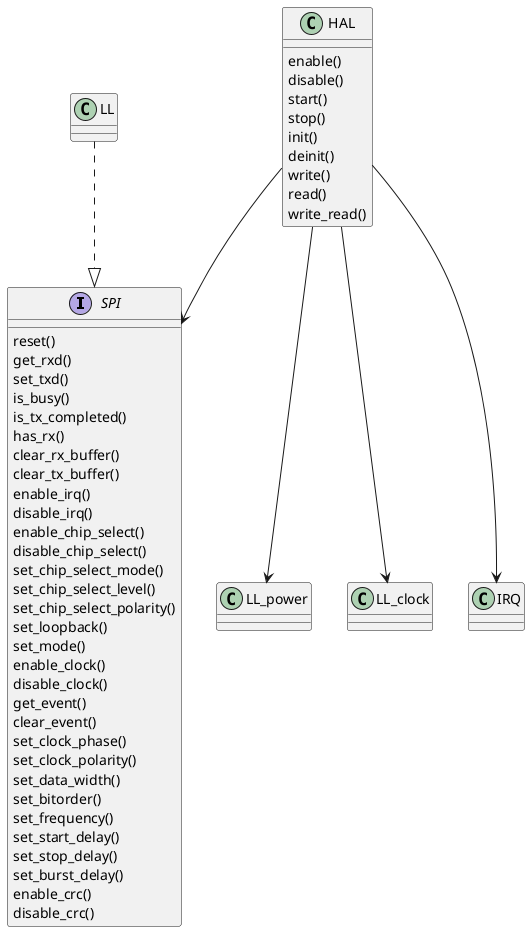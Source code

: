 @startuml
interface SPI {
	reset()
	get_rxd()
	set_txd()
	is_busy()
	is_tx_completed()
	has_rx()
	clear_rx_buffer()
	clear_tx_buffer()
	enable_irq()
	disable_irq()
	enable_chip_select()
	disable_chip_select()
	set_chip_select_mode()
	set_chip_select_level()
	set_chip_select_polarity()
	set_loopback()
	set_mode()
	enable_clock()
	disable_clock()
	get_event()
	clear_event()
	set_clock_phase()
	set_clock_polarity()
	set_data_width()
	set_bitorder()
	set_frequency()
	set_start_delay()
	set_stop_delay()
	set_burst_delay()
	enable_crc()
	disable_crc()
}

class HAL {
	enable()
	disable()
	start()
	stop()
	init()
	deinit()
	write()
	read()
	write_read()
}

LL ..|> SPI
HAL --> SPI
HAL --> LL_power
HAL --> LL_clock
HAL --> IRQ
@enduml
